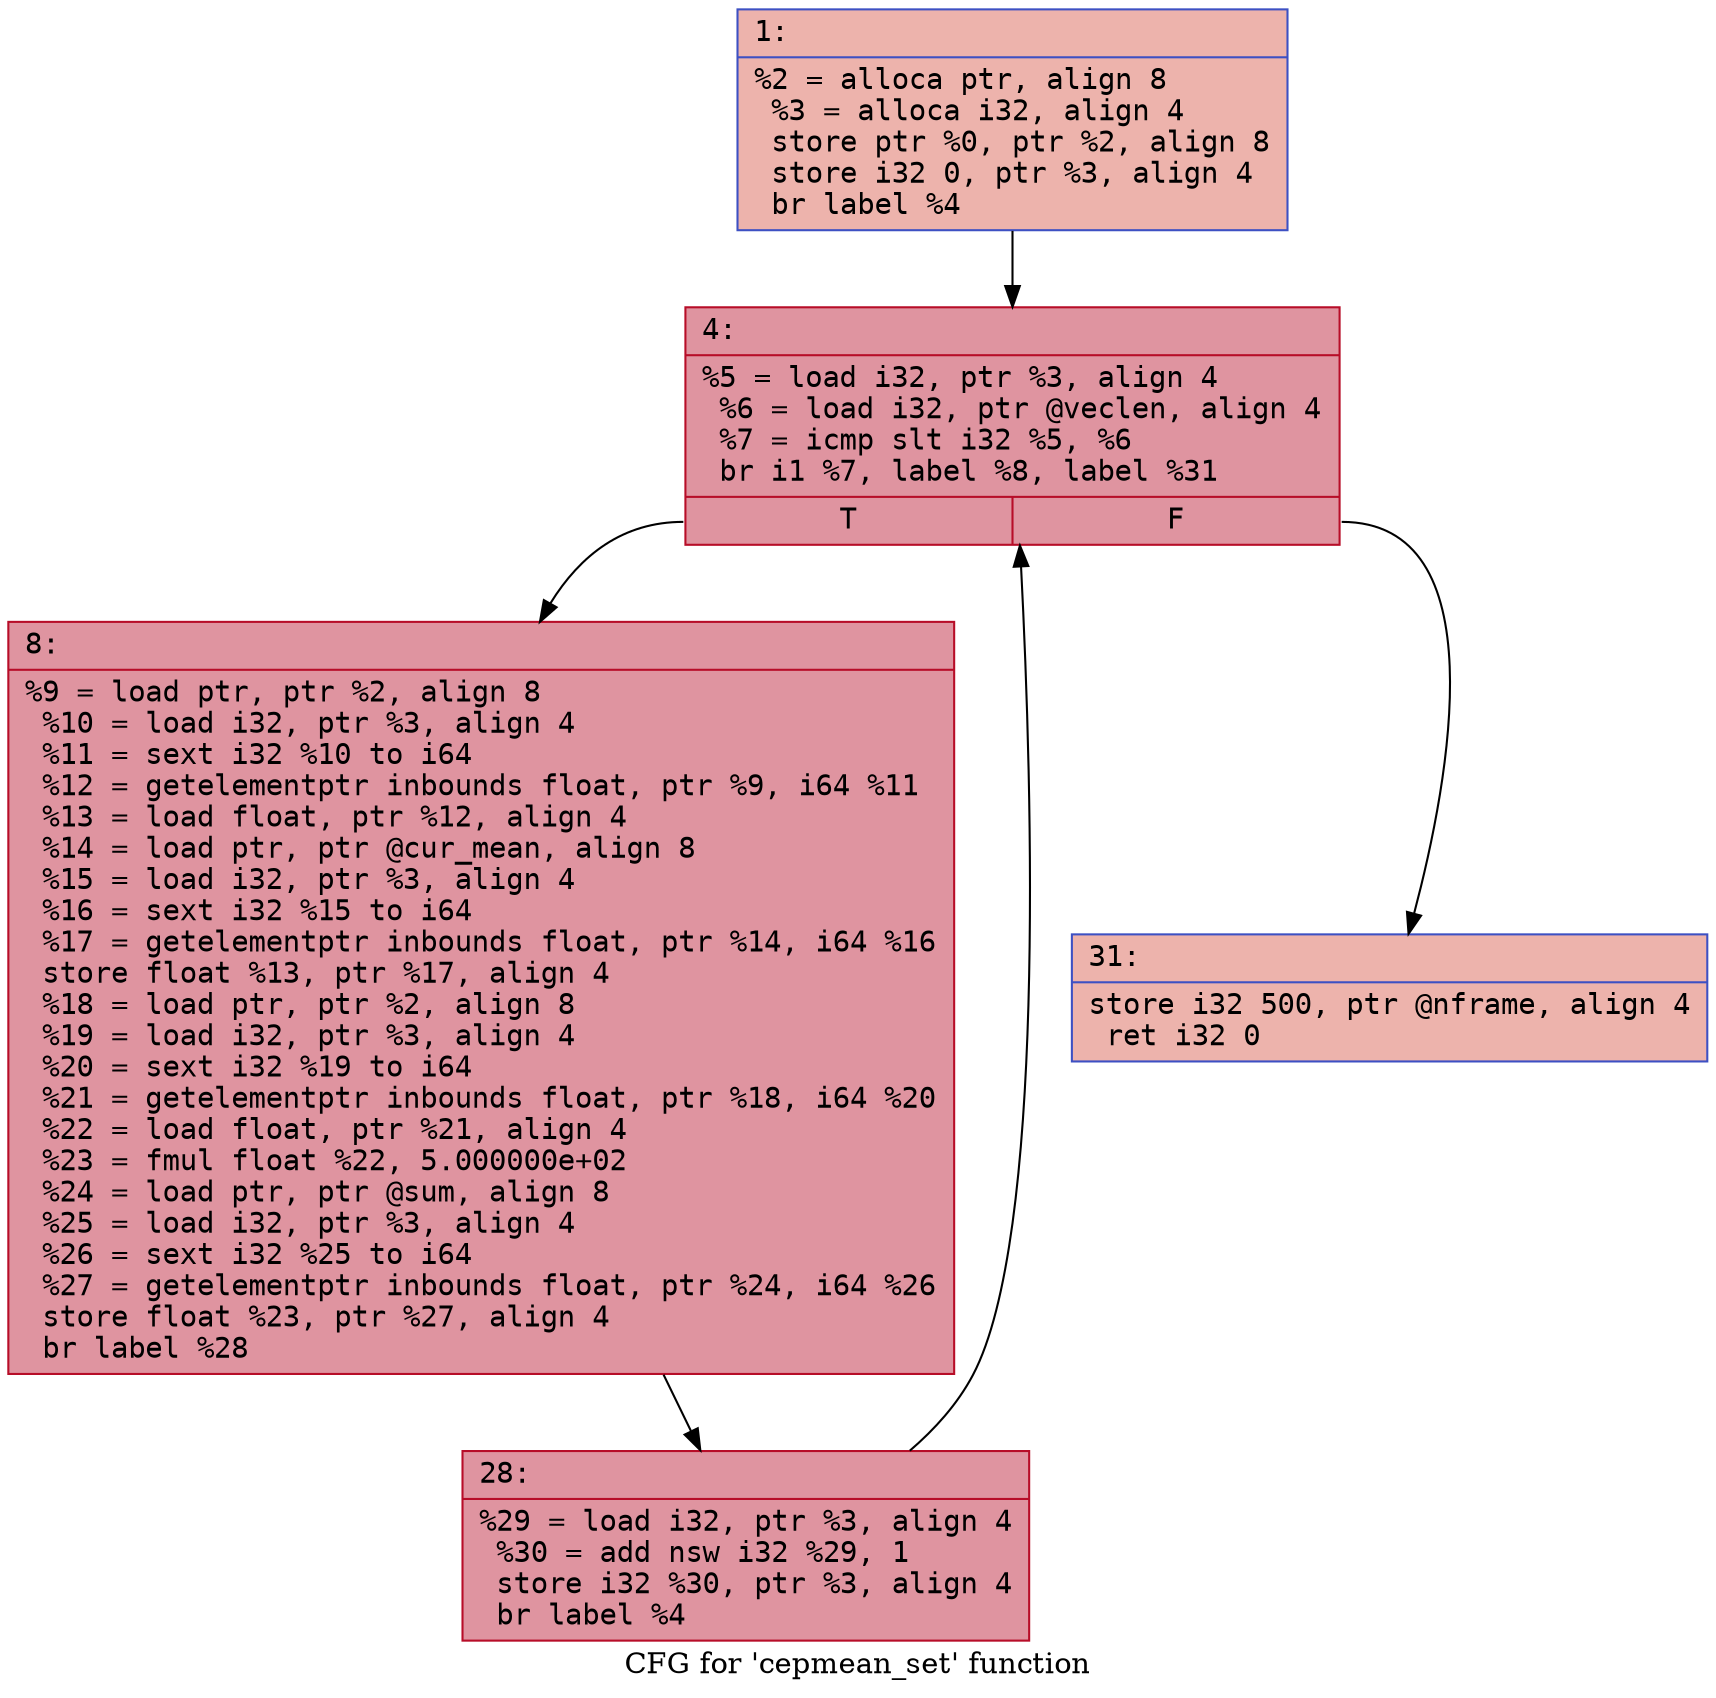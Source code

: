 digraph "CFG for 'cepmean_set' function" {
	label="CFG for 'cepmean_set' function";

	Node0x60000332def0 [shape=record,color="#3d50c3ff", style=filled, fillcolor="#d6524470" fontname="Courier",label="{1:\l|  %2 = alloca ptr, align 8\l  %3 = alloca i32, align 4\l  store ptr %0, ptr %2, align 8\l  store i32 0, ptr %3, align 4\l  br label %4\l}"];
	Node0x60000332def0 -> Node0x60000332df40[tooltip="1 -> 4\nProbability 100.00%" ];
	Node0x60000332df40 [shape=record,color="#b70d28ff", style=filled, fillcolor="#b70d2870" fontname="Courier",label="{4:\l|  %5 = load i32, ptr %3, align 4\l  %6 = load i32, ptr @veclen, align 4\l  %7 = icmp slt i32 %5, %6\l  br i1 %7, label %8, label %31\l|{<s0>T|<s1>F}}"];
	Node0x60000332df40:s0 -> Node0x60000332df90[tooltip="4 -> 8\nProbability 96.88%" ];
	Node0x60000332df40:s1 -> Node0x60000332e030[tooltip="4 -> 31\nProbability 3.12%" ];
	Node0x60000332df90 [shape=record,color="#b70d28ff", style=filled, fillcolor="#b70d2870" fontname="Courier",label="{8:\l|  %9 = load ptr, ptr %2, align 8\l  %10 = load i32, ptr %3, align 4\l  %11 = sext i32 %10 to i64\l  %12 = getelementptr inbounds float, ptr %9, i64 %11\l  %13 = load float, ptr %12, align 4\l  %14 = load ptr, ptr @cur_mean, align 8\l  %15 = load i32, ptr %3, align 4\l  %16 = sext i32 %15 to i64\l  %17 = getelementptr inbounds float, ptr %14, i64 %16\l  store float %13, ptr %17, align 4\l  %18 = load ptr, ptr %2, align 8\l  %19 = load i32, ptr %3, align 4\l  %20 = sext i32 %19 to i64\l  %21 = getelementptr inbounds float, ptr %18, i64 %20\l  %22 = load float, ptr %21, align 4\l  %23 = fmul float %22, 5.000000e+02\l  %24 = load ptr, ptr @sum, align 8\l  %25 = load i32, ptr %3, align 4\l  %26 = sext i32 %25 to i64\l  %27 = getelementptr inbounds float, ptr %24, i64 %26\l  store float %23, ptr %27, align 4\l  br label %28\l}"];
	Node0x60000332df90 -> Node0x60000332dfe0[tooltip="8 -> 28\nProbability 100.00%" ];
	Node0x60000332dfe0 [shape=record,color="#b70d28ff", style=filled, fillcolor="#b70d2870" fontname="Courier",label="{28:\l|  %29 = load i32, ptr %3, align 4\l  %30 = add nsw i32 %29, 1\l  store i32 %30, ptr %3, align 4\l  br label %4\l}"];
	Node0x60000332dfe0 -> Node0x60000332df40[tooltip="28 -> 4\nProbability 100.00%" ];
	Node0x60000332e030 [shape=record,color="#3d50c3ff", style=filled, fillcolor="#d6524470" fontname="Courier",label="{31:\l|  store i32 500, ptr @nframe, align 4\l  ret i32 0\l}"];
}
